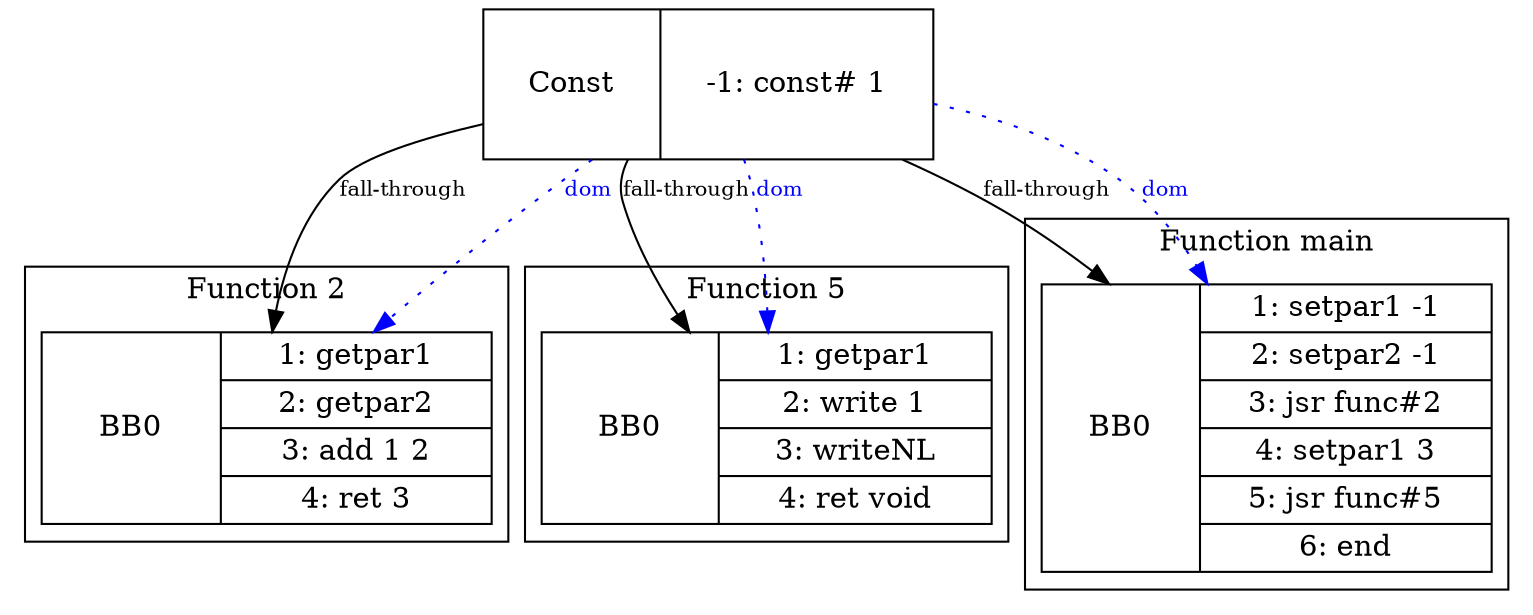 digraph ir {
subgraph cluster_2 {
	node [shape=record];
	label="Function 2";
	rankdir=TB;
	ranksep=1.0;
	nodesep=0.5;

	BB0_2 [width=3.0, height=1.0, label="BB0 | {1: getpar1 | 2: getpar2 | 3: add 1 2 | 4: ret 3}"];
}
subgraph cluster_5 {
	node [shape=record];
	label="Function 5";
	rankdir=TB;
	ranksep=1.0;
	nodesep=0.5;

	BB0_5 [width=3.0, height=1.0, label="BB0 | {1: getpar1 | 2: write 1 | 3: writeNL | 4: ret void}"];
}
subgraph cluster_main {
	node [shape=record];
	label="Function main";
	rankdir=TB;
	ranksep=1.0;
	nodesep=0.5;

	BB0_main [width=3.0, height=1.0, label="BB0 | {1: setpar1 -1 | 2: setpar2 -1 | 3: jsr func#2 | 4: setpar1 3 | 5: jsr func#5 | 6: end}"];
}
subgraph const_block {
	const_block [shape=record, width=3.0, height=1.0, label="Const | {-1: const# 1}"];
	const_block -> BB0_2 [label="fall-through", fontsize=10];
	const_block -> BB0_2 [label="dom", color=blue, style=dotted, fontsize=10, fontcolor=blue];
	const_block -> BB0_5 [label="fall-through", fontsize=10];
	const_block -> BB0_5 [label="dom", color=blue, style=dotted, fontsize=10, fontcolor=blue];
	const_block -> BB0_main [label="fall-through", fontsize=10];
	const_block -> BB0_main [label="dom", color=blue, style=dotted, fontsize=10, fontcolor=blue];
}
}
